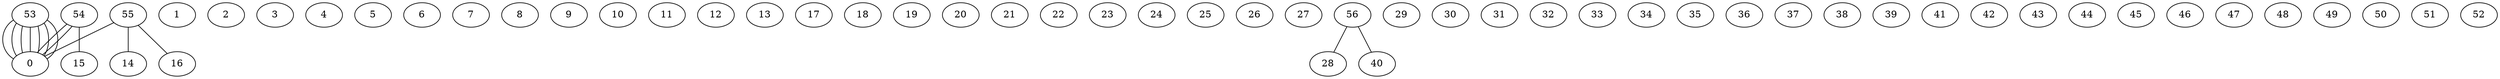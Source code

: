 graph G {
0;
1;
2;
3;
4;
5;
6;
7;
8;
9;
10;
11;
12;
13;
14;
15;
16;
17;
18;
19;
20;
21;
22;
23;
24;
25;
26;
27;
28;
29;
30;
31;
32;
33;
34;
35;
36;
37;
38;
39;
40;
41;
42;
43;
44;
45;
46;
47;
48;
49;
50;
51;
52;
53;
54;
55;
56;
56--40 ;
56--28 ;
55--14 ;
55--16 ;
55--0 ;
54--15 ;
54--0 ;
54--0 ;
53--0 ;
53--0 ;
53--0 ;
53--0 ;
53--0 ;
53--0 ;
53--0 ;
}

